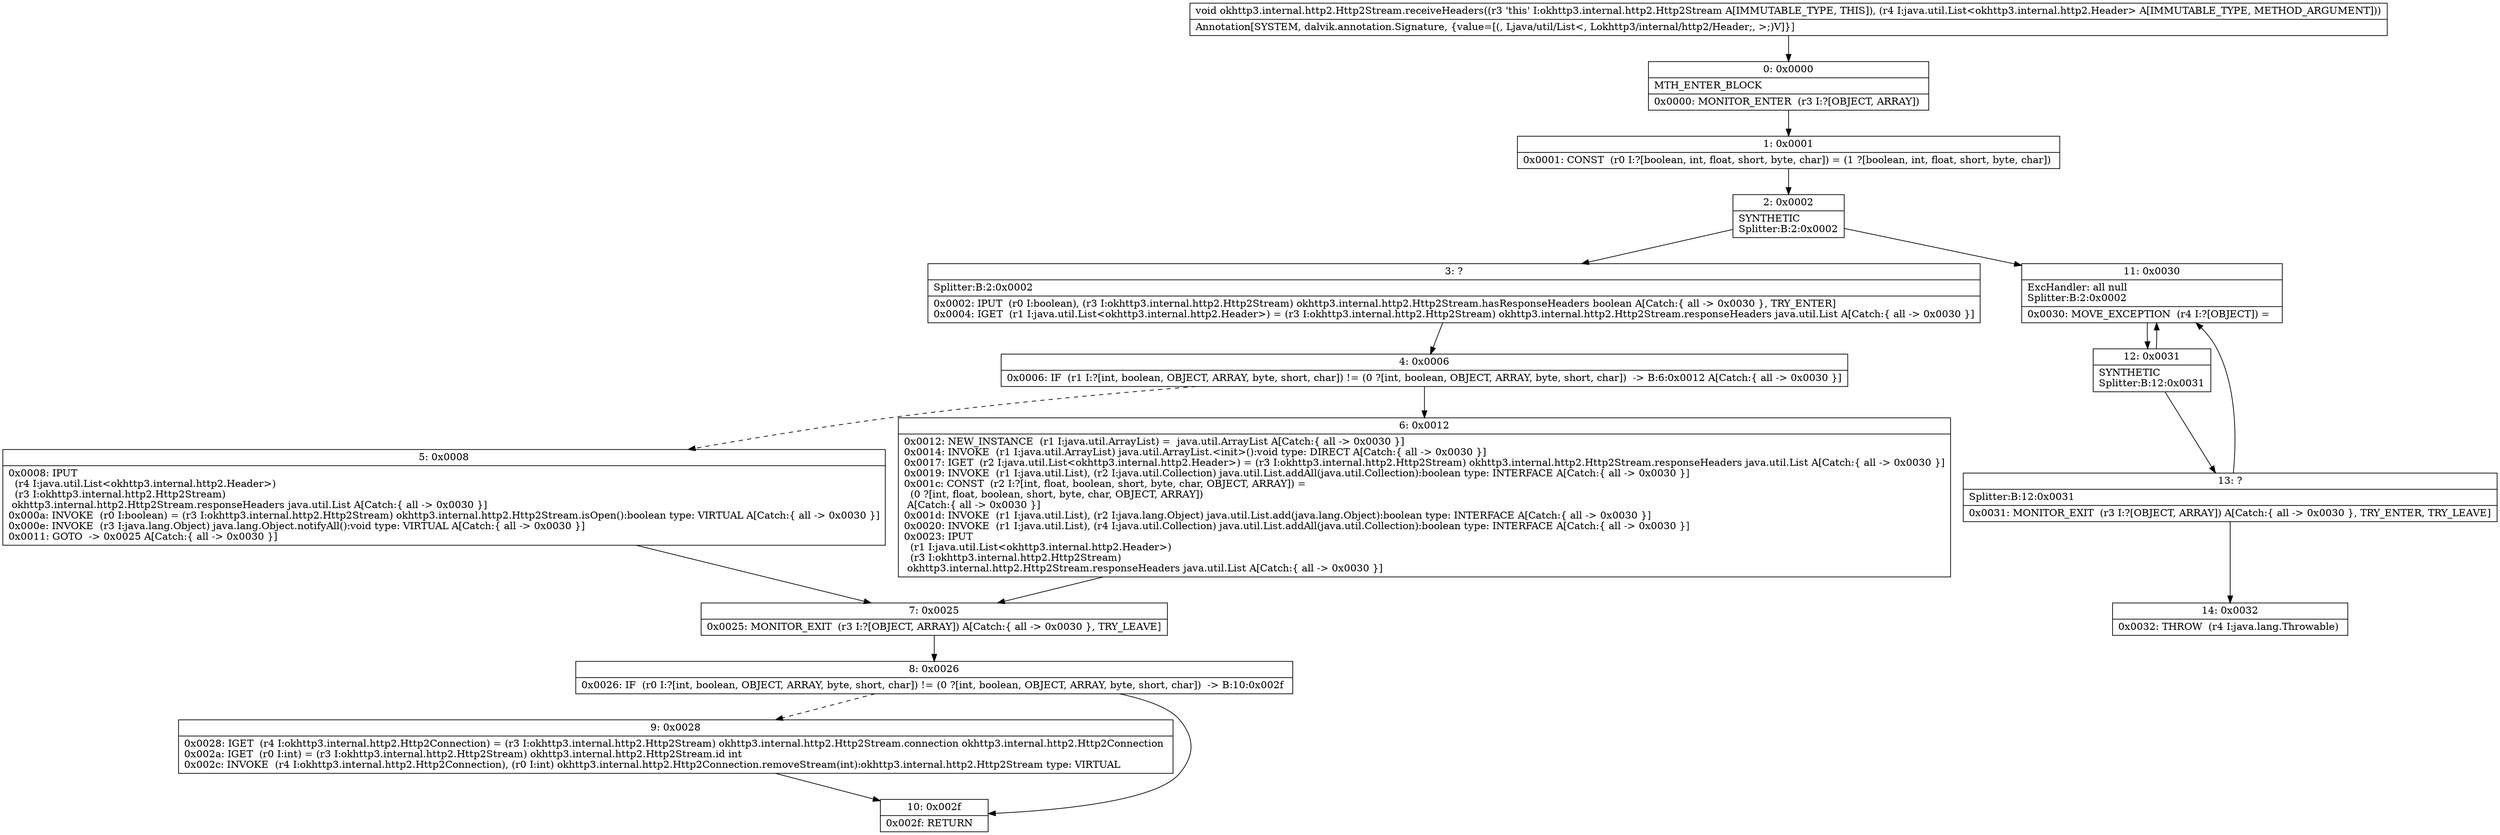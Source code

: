 digraph "CFG forokhttp3.internal.http2.Http2Stream.receiveHeaders(Ljava\/util\/List;)V" {
Node_0 [shape=record,label="{0\:\ 0x0000|MTH_ENTER_BLOCK\l|0x0000: MONITOR_ENTER  (r3 I:?[OBJECT, ARRAY]) \l}"];
Node_1 [shape=record,label="{1\:\ 0x0001|0x0001: CONST  (r0 I:?[boolean, int, float, short, byte, char]) = (1 ?[boolean, int, float, short, byte, char]) \l}"];
Node_2 [shape=record,label="{2\:\ 0x0002|SYNTHETIC\lSplitter:B:2:0x0002\l}"];
Node_3 [shape=record,label="{3\:\ ?|Splitter:B:2:0x0002\l|0x0002: IPUT  (r0 I:boolean), (r3 I:okhttp3.internal.http2.Http2Stream) okhttp3.internal.http2.Http2Stream.hasResponseHeaders boolean A[Catch:\{ all \-\> 0x0030 \}, TRY_ENTER]\l0x0004: IGET  (r1 I:java.util.List\<okhttp3.internal.http2.Header\>) = (r3 I:okhttp3.internal.http2.Http2Stream) okhttp3.internal.http2.Http2Stream.responseHeaders java.util.List A[Catch:\{ all \-\> 0x0030 \}]\l}"];
Node_4 [shape=record,label="{4\:\ 0x0006|0x0006: IF  (r1 I:?[int, boolean, OBJECT, ARRAY, byte, short, char]) != (0 ?[int, boolean, OBJECT, ARRAY, byte, short, char])  \-\> B:6:0x0012 A[Catch:\{ all \-\> 0x0030 \}]\l}"];
Node_5 [shape=record,label="{5\:\ 0x0008|0x0008: IPUT  \l  (r4 I:java.util.List\<okhttp3.internal.http2.Header\>)\l  (r3 I:okhttp3.internal.http2.Http2Stream)\l okhttp3.internal.http2.Http2Stream.responseHeaders java.util.List A[Catch:\{ all \-\> 0x0030 \}]\l0x000a: INVOKE  (r0 I:boolean) = (r3 I:okhttp3.internal.http2.Http2Stream) okhttp3.internal.http2.Http2Stream.isOpen():boolean type: VIRTUAL A[Catch:\{ all \-\> 0x0030 \}]\l0x000e: INVOKE  (r3 I:java.lang.Object) java.lang.Object.notifyAll():void type: VIRTUAL A[Catch:\{ all \-\> 0x0030 \}]\l0x0011: GOTO  \-\> 0x0025 A[Catch:\{ all \-\> 0x0030 \}]\l}"];
Node_6 [shape=record,label="{6\:\ 0x0012|0x0012: NEW_INSTANCE  (r1 I:java.util.ArrayList) =  java.util.ArrayList A[Catch:\{ all \-\> 0x0030 \}]\l0x0014: INVOKE  (r1 I:java.util.ArrayList) java.util.ArrayList.\<init\>():void type: DIRECT A[Catch:\{ all \-\> 0x0030 \}]\l0x0017: IGET  (r2 I:java.util.List\<okhttp3.internal.http2.Header\>) = (r3 I:okhttp3.internal.http2.Http2Stream) okhttp3.internal.http2.Http2Stream.responseHeaders java.util.List A[Catch:\{ all \-\> 0x0030 \}]\l0x0019: INVOKE  (r1 I:java.util.List), (r2 I:java.util.Collection) java.util.List.addAll(java.util.Collection):boolean type: INTERFACE A[Catch:\{ all \-\> 0x0030 \}]\l0x001c: CONST  (r2 I:?[int, float, boolean, short, byte, char, OBJECT, ARRAY]) = \l  (0 ?[int, float, boolean, short, byte, char, OBJECT, ARRAY])\l A[Catch:\{ all \-\> 0x0030 \}]\l0x001d: INVOKE  (r1 I:java.util.List), (r2 I:java.lang.Object) java.util.List.add(java.lang.Object):boolean type: INTERFACE A[Catch:\{ all \-\> 0x0030 \}]\l0x0020: INVOKE  (r1 I:java.util.List), (r4 I:java.util.Collection) java.util.List.addAll(java.util.Collection):boolean type: INTERFACE A[Catch:\{ all \-\> 0x0030 \}]\l0x0023: IPUT  \l  (r1 I:java.util.List\<okhttp3.internal.http2.Header\>)\l  (r3 I:okhttp3.internal.http2.Http2Stream)\l okhttp3.internal.http2.Http2Stream.responseHeaders java.util.List A[Catch:\{ all \-\> 0x0030 \}]\l}"];
Node_7 [shape=record,label="{7\:\ 0x0025|0x0025: MONITOR_EXIT  (r3 I:?[OBJECT, ARRAY]) A[Catch:\{ all \-\> 0x0030 \}, TRY_LEAVE]\l}"];
Node_8 [shape=record,label="{8\:\ 0x0026|0x0026: IF  (r0 I:?[int, boolean, OBJECT, ARRAY, byte, short, char]) != (0 ?[int, boolean, OBJECT, ARRAY, byte, short, char])  \-\> B:10:0x002f \l}"];
Node_9 [shape=record,label="{9\:\ 0x0028|0x0028: IGET  (r4 I:okhttp3.internal.http2.Http2Connection) = (r3 I:okhttp3.internal.http2.Http2Stream) okhttp3.internal.http2.Http2Stream.connection okhttp3.internal.http2.Http2Connection \l0x002a: IGET  (r0 I:int) = (r3 I:okhttp3.internal.http2.Http2Stream) okhttp3.internal.http2.Http2Stream.id int \l0x002c: INVOKE  (r4 I:okhttp3.internal.http2.Http2Connection), (r0 I:int) okhttp3.internal.http2.Http2Connection.removeStream(int):okhttp3.internal.http2.Http2Stream type: VIRTUAL \l}"];
Node_10 [shape=record,label="{10\:\ 0x002f|0x002f: RETURN   \l}"];
Node_11 [shape=record,label="{11\:\ 0x0030|ExcHandler: all null\lSplitter:B:2:0x0002\l|0x0030: MOVE_EXCEPTION  (r4 I:?[OBJECT]) =  \l}"];
Node_12 [shape=record,label="{12\:\ 0x0031|SYNTHETIC\lSplitter:B:12:0x0031\l}"];
Node_13 [shape=record,label="{13\:\ ?|Splitter:B:12:0x0031\l|0x0031: MONITOR_EXIT  (r3 I:?[OBJECT, ARRAY]) A[Catch:\{ all \-\> 0x0030 \}, TRY_ENTER, TRY_LEAVE]\l}"];
Node_14 [shape=record,label="{14\:\ 0x0032|0x0032: THROW  (r4 I:java.lang.Throwable) \l}"];
MethodNode[shape=record,label="{void okhttp3.internal.http2.Http2Stream.receiveHeaders((r3 'this' I:okhttp3.internal.http2.Http2Stream A[IMMUTABLE_TYPE, THIS]), (r4 I:java.util.List\<okhttp3.internal.http2.Header\> A[IMMUTABLE_TYPE, METHOD_ARGUMENT]))  | Annotation[SYSTEM, dalvik.annotation.Signature, \{value=[(, Ljava\/util\/List\<, Lokhttp3\/internal\/http2\/Header;, \>;)V]\}]\l}"];
MethodNode -> Node_0;
Node_0 -> Node_1;
Node_1 -> Node_2;
Node_2 -> Node_3;
Node_2 -> Node_11;
Node_3 -> Node_4;
Node_4 -> Node_5[style=dashed];
Node_4 -> Node_6;
Node_5 -> Node_7;
Node_6 -> Node_7;
Node_7 -> Node_8;
Node_8 -> Node_9[style=dashed];
Node_8 -> Node_10;
Node_9 -> Node_10;
Node_11 -> Node_12;
Node_12 -> Node_13;
Node_12 -> Node_11;
Node_13 -> Node_14;
Node_13 -> Node_11;
}

